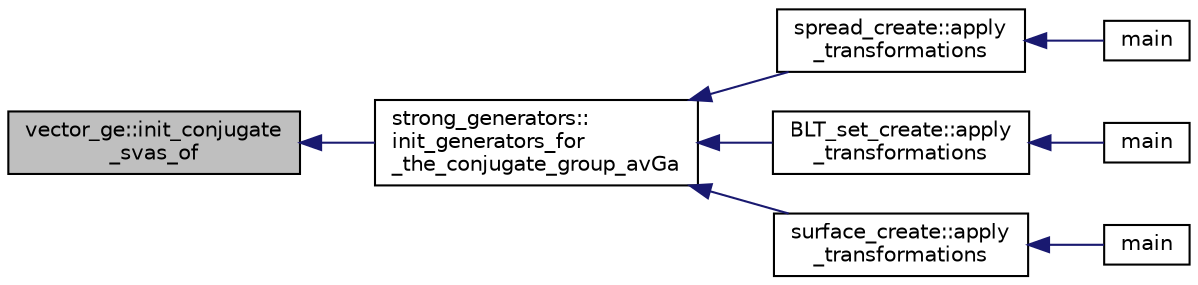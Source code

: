 digraph "vector_ge::init_conjugate_svas_of"
{
  edge [fontname="Helvetica",fontsize="10",labelfontname="Helvetica",labelfontsize="10"];
  node [fontname="Helvetica",fontsize="10",shape=record];
  rankdir="LR";
  Node2209 [label="vector_ge::init_conjugate\l_svas_of",height=0.2,width=0.4,color="black", fillcolor="grey75", style="filled", fontcolor="black"];
  Node2209 -> Node2210 [dir="back",color="midnightblue",fontsize="10",style="solid",fontname="Helvetica"];
  Node2210 [label="strong_generators::\linit_generators_for\l_the_conjugate_group_avGa",height=0.2,width=0.4,color="black", fillcolor="white", style="filled",URL="$dc/d09/classstrong__generators.html#afc51616fda5a1814d0671585a28cd718"];
  Node2210 -> Node2211 [dir="back",color="midnightblue",fontsize="10",style="solid",fontname="Helvetica"];
  Node2211 [label="spread_create::apply\l_transformations",height=0.2,width=0.4,color="black", fillcolor="white", style="filled",URL="$de/d97/classspread__create.html#af324e4219cba2572fec394ef40e9ee88"];
  Node2211 -> Node2212 [dir="back",color="midnightblue",fontsize="10",style="solid",fontname="Helvetica"];
  Node2212 [label="main",height=0.2,width=0.4,color="black", fillcolor="white", style="filled",URL="$d1/d2f/apps_2spread_2spread__create_8_c.html#a217dbf8b442f20279ea00b898af96f52"];
  Node2210 -> Node2213 [dir="back",color="midnightblue",fontsize="10",style="solid",fontname="Helvetica"];
  Node2213 [label="BLT_set_create::apply\l_transformations",height=0.2,width=0.4,color="black", fillcolor="white", style="filled",URL="$d4/d40/class_b_l_t__set__create.html#ab39c77dca057b334e270fadee6c26c2c"];
  Node2213 -> Node2214 [dir="back",color="midnightblue",fontsize="10",style="solid",fontname="Helvetica"];
  Node2214 [label="main",height=0.2,width=0.4,color="black", fillcolor="white", style="filled",URL="$d7/d1c/create___b_l_t__set__main_8_c.html#a217dbf8b442f20279ea00b898af96f52"];
  Node2210 -> Node2215 [dir="back",color="midnightblue",fontsize="10",style="solid",fontname="Helvetica"];
  Node2215 [label="surface_create::apply\l_transformations",height=0.2,width=0.4,color="black", fillcolor="white", style="filled",URL="$de/da4/classsurface__create.html#a880646331f352cb7112dbd4c56e5ac57"];
  Node2215 -> Node2216 [dir="back",color="midnightblue",fontsize="10",style="solid",fontname="Helvetica"];
  Node2216 [label="main",height=0.2,width=0.4,color="black", fillcolor="white", style="filled",URL="$d2/dfa/create__surface__main_8_c.html#a217dbf8b442f20279ea00b898af96f52"];
}
